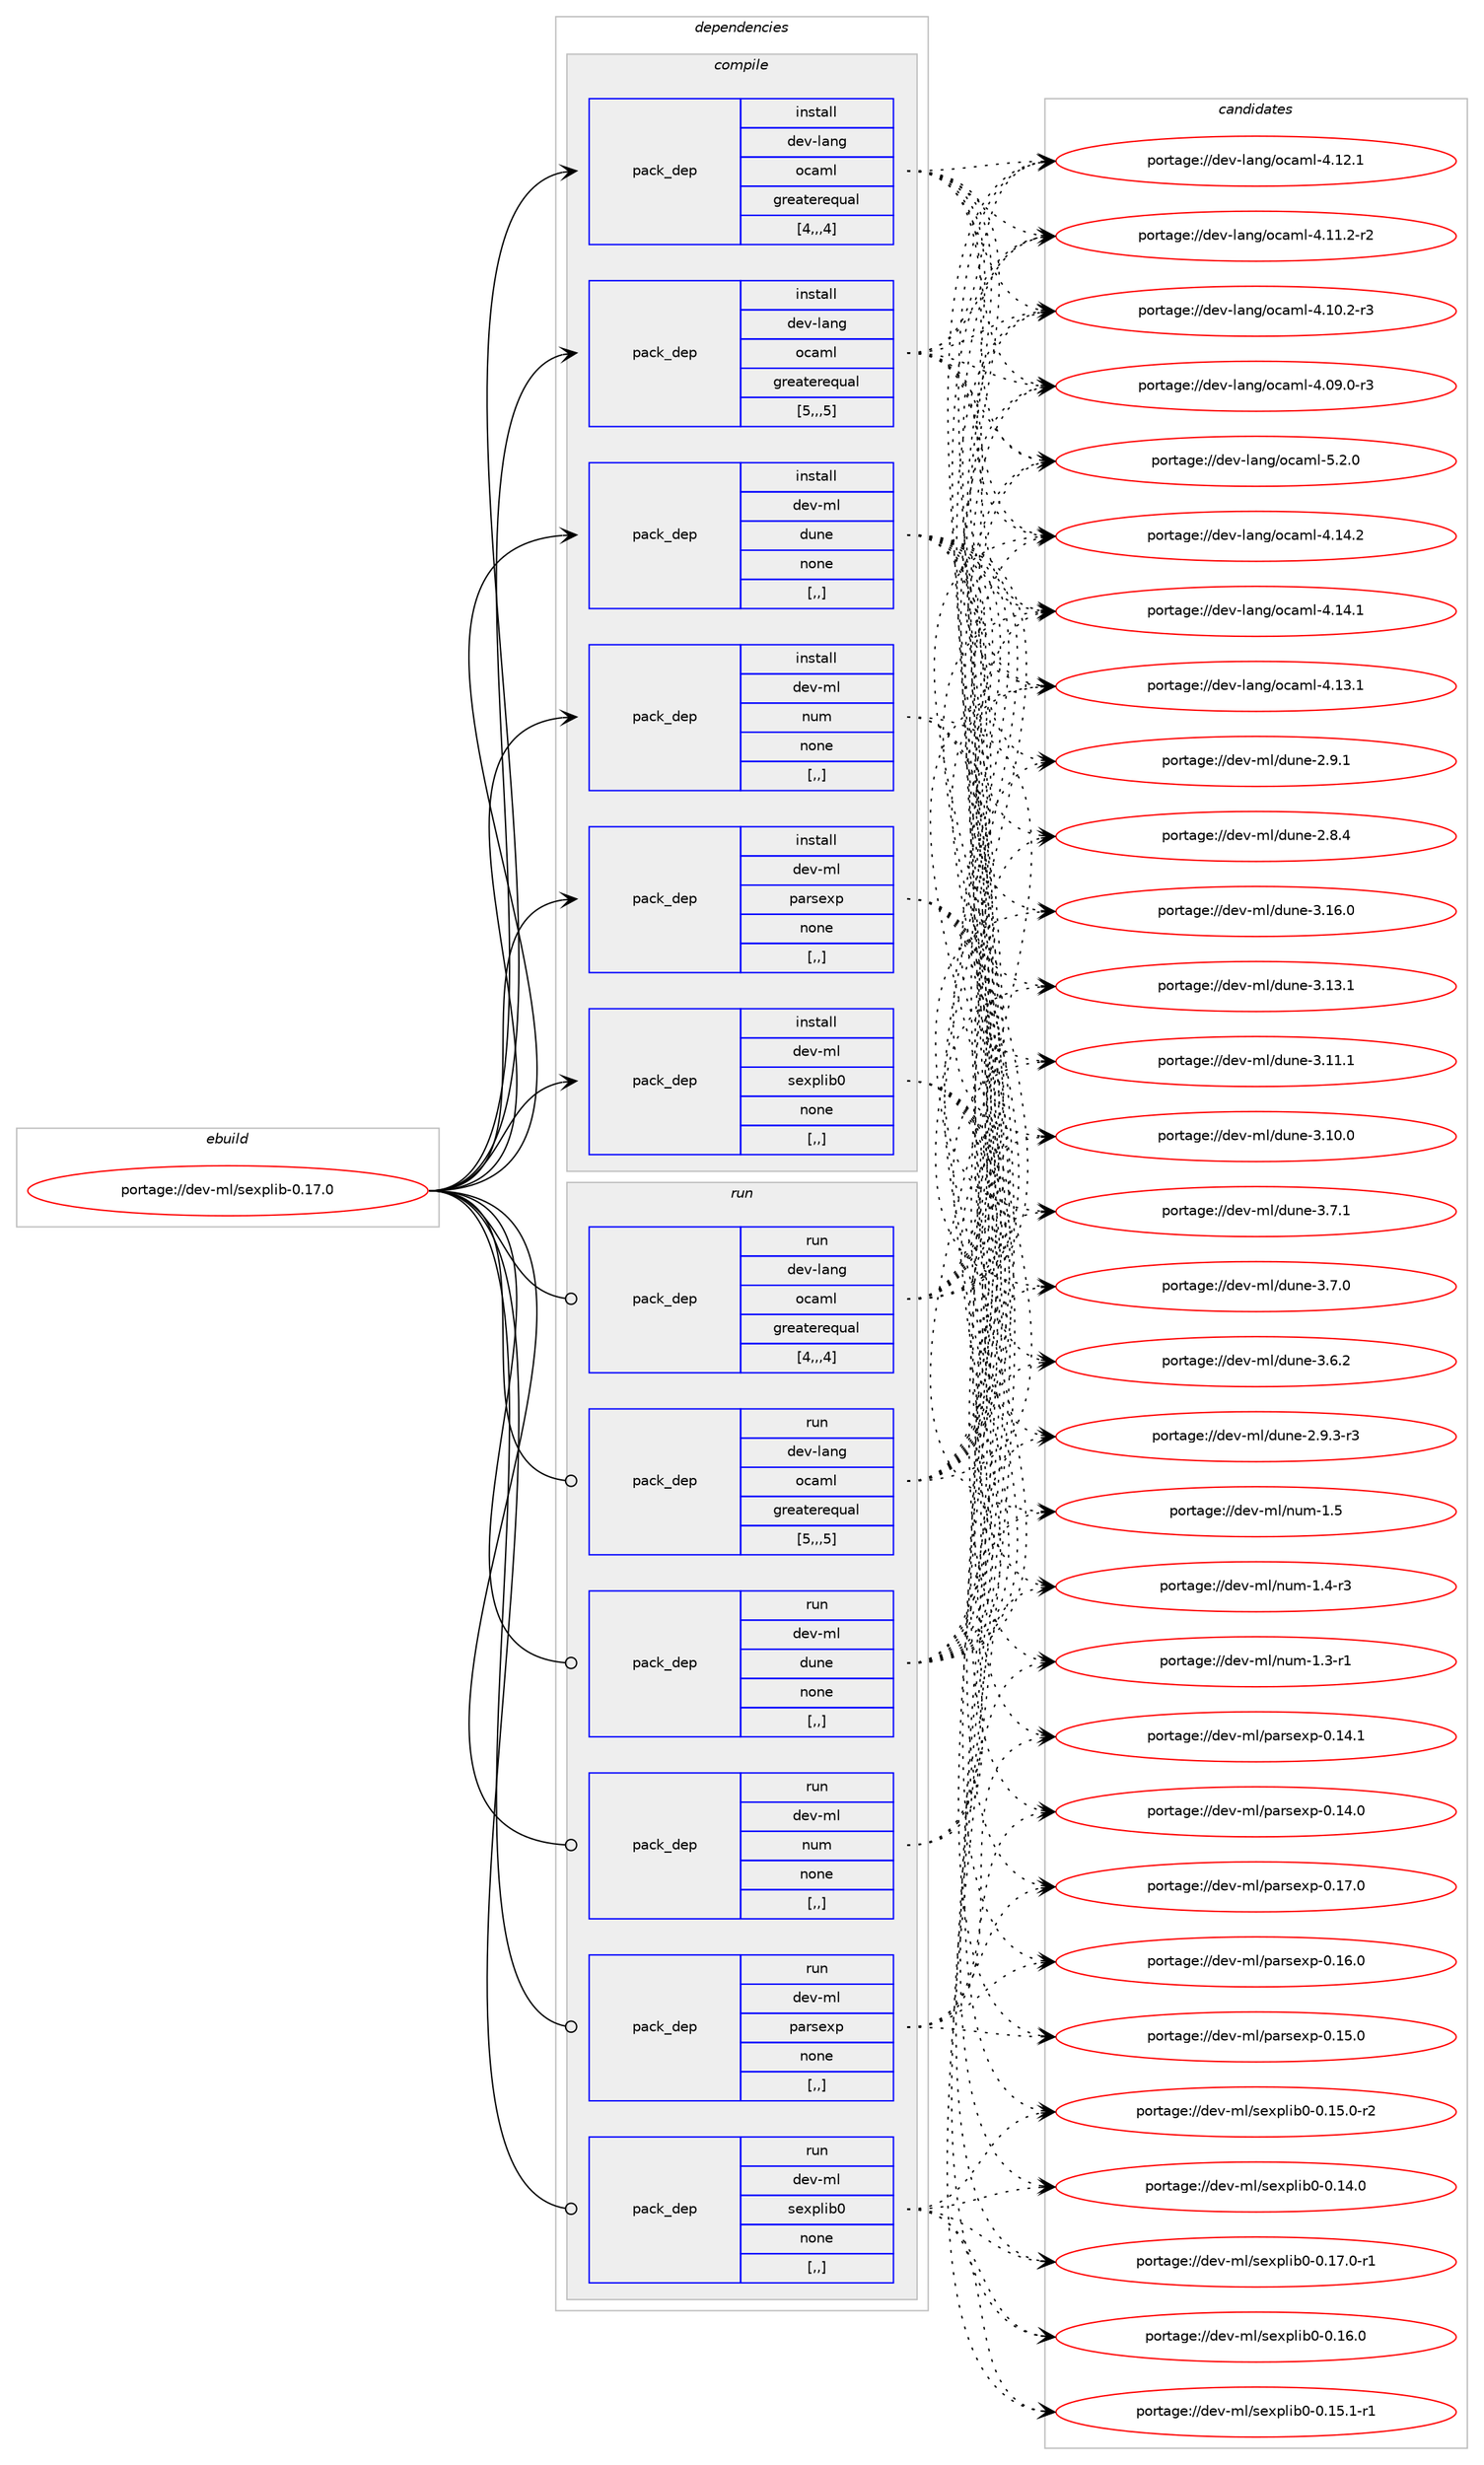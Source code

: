 digraph prolog {

# *************
# Graph options
# *************

newrank=true;
concentrate=true;
compound=true;
graph [rankdir=LR,fontname=Helvetica,fontsize=10,ranksep=1.5];#, ranksep=2.5, nodesep=0.2];
edge  [arrowhead=vee];
node  [fontname=Helvetica,fontsize=10];

# **********
# The ebuild
# **********

subgraph cluster_leftcol {
color=gray;
label=<<i>ebuild</i>>;
id [label="portage://dev-ml/sexplib-0.17.0", color=red, width=4, href="../dev-ml/sexplib-0.17.0.svg"];
}

# ****************
# The dependencies
# ****************

subgraph cluster_midcol {
color=gray;
label=<<i>dependencies</i>>;
subgraph cluster_compile {
fillcolor="#eeeeee";
style=filled;
label=<<i>compile</i>>;
subgraph pack93963 {
dependency124944 [label=<<TABLE BORDER="0" CELLBORDER="1" CELLSPACING="0" CELLPADDING="4" WIDTH="220"><TR><TD ROWSPAN="6" CELLPADDING="30">pack_dep</TD></TR><TR><TD WIDTH="110">install</TD></TR><TR><TD>dev-lang</TD></TR><TR><TD>ocaml</TD></TR><TR><TD>greaterequal</TD></TR><TR><TD>[4,,,4]</TD></TR></TABLE>>, shape=none, color=blue];
}
id:e -> dependency124944:w [weight=20,style="solid",arrowhead="vee"];
subgraph pack93964 {
dependency124945 [label=<<TABLE BORDER="0" CELLBORDER="1" CELLSPACING="0" CELLPADDING="4" WIDTH="220"><TR><TD ROWSPAN="6" CELLPADDING="30">pack_dep</TD></TR><TR><TD WIDTH="110">install</TD></TR><TR><TD>dev-lang</TD></TR><TR><TD>ocaml</TD></TR><TR><TD>greaterequal</TD></TR><TR><TD>[5,,,5]</TD></TR></TABLE>>, shape=none, color=blue];
}
id:e -> dependency124945:w [weight=20,style="solid",arrowhead="vee"];
subgraph pack93965 {
dependency124946 [label=<<TABLE BORDER="0" CELLBORDER="1" CELLSPACING="0" CELLPADDING="4" WIDTH="220"><TR><TD ROWSPAN="6" CELLPADDING="30">pack_dep</TD></TR><TR><TD WIDTH="110">install</TD></TR><TR><TD>dev-ml</TD></TR><TR><TD>dune</TD></TR><TR><TD>none</TD></TR><TR><TD>[,,]</TD></TR></TABLE>>, shape=none, color=blue];
}
id:e -> dependency124946:w [weight=20,style="solid",arrowhead="vee"];
subgraph pack93966 {
dependency124947 [label=<<TABLE BORDER="0" CELLBORDER="1" CELLSPACING="0" CELLPADDING="4" WIDTH="220"><TR><TD ROWSPAN="6" CELLPADDING="30">pack_dep</TD></TR><TR><TD WIDTH="110">install</TD></TR><TR><TD>dev-ml</TD></TR><TR><TD>num</TD></TR><TR><TD>none</TD></TR><TR><TD>[,,]</TD></TR></TABLE>>, shape=none, color=blue];
}
id:e -> dependency124947:w [weight=20,style="solid",arrowhead="vee"];
subgraph pack93967 {
dependency124948 [label=<<TABLE BORDER="0" CELLBORDER="1" CELLSPACING="0" CELLPADDING="4" WIDTH="220"><TR><TD ROWSPAN="6" CELLPADDING="30">pack_dep</TD></TR><TR><TD WIDTH="110">install</TD></TR><TR><TD>dev-ml</TD></TR><TR><TD>parsexp</TD></TR><TR><TD>none</TD></TR><TR><TD>[,,]</TD></TR></TABLE>>, shape=none, color=blue];
}
id:e -> dependency124948:w [weight=20,style="solid",arrowhead="vee"];
subgraph pack93968 {
dependency124949 [label=<<TABLE BORDER="0" CELLBORDER="1" CELLSPACING="0" CELLPADDING="4" WIDTH="220"><TR><TD ROWSPAN="6" CELLPADDING="30">pack_dep</TD></TR><TR><TD WIDTH="110">install</TD></TR><TR><TD>dev-ml</TD></TR><TR><TD>sexplib0</TD></TR><TR><TD>none</TD></TR><TR><TD>[,,]</TD></TR></TABLE>>, shape=none, color=blue];
}
id:e -> dependency124949:w [weight=20,style="solid",arrowhead="vee"];
}
subgraph cluster_compileandrun {
fillcolor="#eeeeee";
style=filled;
label=<<i>compile and run</i>>;
}
subgraph cluster_run {
fillcolor="#eeeeee";
style=filled;
label=<<i>run</i>>;
subgraph pack93969 {
dependency124950 [label=<<TABLE BORDER="0" CELLBORDER="1" CELLSPACING="0" CELLPADDING="4" WIDTH="220"><TR><TD ROWSPAN="6" CELLPADDING="30">pack_dep</TD></TR><TR><TD WIDTH="110">run</TD></TR><TR><TD>dev-lang</TD></TR><TR><TD>ocaml</TD></TR><TR><TD>greaterequal</TD></TR><TR><TD>[4,,,4]</TD></TR></TABLE>>, shape=none, color=blue];
}
id:e -> dependency124950:w [weight=20,style="solid",arrowhead="odot"];
subgraph pack93970 {
dependency124951 [label=<<TABLE BORDER="0" CELLBORDER="1" CELLSPACING="0" CELLPADDING="4" WIDTH="220"><TR><TD ROWSPAN="6" CELLPADDING="30">pack_dep</TD></TR><TR><TD WIDTH="110">run</TD></TR><TR><TD>dev-lang</TD></TR><TR><TD>ocaml</TD></TR><TR><TD>greaterequal</TD></TR><TR><TD>[5,,,5]</TD></TR></TABLE>>, shape=none, color=blue];
}
id:e -> dependency124951:w [weight=20,style="solid",arrowhead="odot"];
subgraph pack93971 {
dependency124952 [label=<<TABLE BORDER="0" CELLBORDER="1" CELLSPACING="0" CELLPADDING="4" WIDTH="220"><TR><TD ROWSPAN="6" CELLPADDING="30">pack_dep</TD></TR><TR><TD WIDTH="110">run</TD></TR><TR><TD>dev-ml</TD></TR><TR><TD>dune</TD></TR><TR><TD>none</TD></TR><TR><TD>[,,]</TD></TR></TABLE>>, shape=none, color=blue];
}
id:e -> dependency124952:w [weight=20,style="solid",arrowhead="odot"];
subgraph pack93972 {
dependency124953 [label=<<TABLE BORDER="0" CELLBORDER="1" CELLSPACING="0" CELLPADDING="4" WIDTH="220"><TR><TD ROWSPAN="6" CELLPADDING="30">pack_dep</TD></TR><TR><TD WIDTH="110">run</TD></TR><TR><TD>dev-ml</TD></TR><TR><TD>num</TD></TR><TR><TD>none</TD></TR><TR><TD>[,,]</TD></TR></TABLE>>, shape=none, color=blue];
}
id:e -> dependency124953:w [weight=20,style="solid",arrowhead="odot"];
subgraph pack93973 {
dependency124954 [label=<<TABLE BORDER="0" CELLBORDER="1" CELLSPACING="0" CELLPADDING="4" WIDTH="220"><TR><TD ROWSPAN="6" CELLPADDING="30">pack_dep</TD></TR><TR><TD WIDTH="110">run</TD></TR><TR><TD>dev-ml</TD></TR><TR><TD>parsexp</TD></TR><TR><TD>none</TD></TR><TR><TD>[,,]</TD></TR></TABLE>>, shape=none, color=blue];
}
id:e -> dependency124954:w [weight=20,style="solid",arrowhead="odot"];
subgraph pack93974 {
dependency124955 [label=<<TABLE BORDER="0" CELLBORDER="1" CELLSPACING="0" CELLPADDING="4" WIDTH="220"><TR><TD ROWSPAN="6" CELLPADDING="30">pack_dep</TD></TR><TR><TD WIDTH="110">run</TD></TR><TR><TD>dev-ml</TD></TR><TR><TD>sexplib0</TD></TR><TR><TD>none</TD></TR><TR><TD>[,,]</TD></TR></TABLE>>, shape=none, color=blue];
}
id:e -> dependency124955:w [weight=20,style="solid",arrowhead="odot"];
}
}

# **************
# The candidates
# **************

subgraph cluster_choices {
rank=same;
color=gray;
label=<<i>candidates</i>>;

subgraph choice93963 {
color=black;
nodesep=1;
choice1001011184510897110103471119997109108455346504648 [label="portage://dev-lang/ocaml-5.2.0", color=red, width=4,href="../dev-lang/ocaml-5.2.0.svg"];
choice100101118451089711010347111999710910845524649524650 [label="portage://dev-lang/ocaml-4.14.2", color=red, width=4,href="../dev-lang/ocaml-4.14.2.svg"];
choice100101118451089711010347111999710910845524649524649 [label="portage://dev-lang/ocaml-4.14.1", color=red, width=4,href="../dev-lang/ocaml-4.14.1.svg"];
choice100101118451089711010347111999710910845524649514649 [label="portage://dev-lang/ocaml-4.13.1", color=red, width=4,href="../dev-lang/ocaml-4.13.1.svg"];
choice100101118451089711010347111999710910845524649504649 [label="portage://dev-lang/ocaml-4.12.1", color=red, width=4,href="../dev-lang/ocaml-4.12.1.svg"];
choice1001011184510897110103471119997109108455246494946504511450 [label="portage://dev-lang/ocaml-4.11.2-r2", color=red, width=4,href="../dev-lang/ocaml-4.11.2-r2.svg"];
choice1001011184510897110103471119997109108455246494846504511451 [label="portage://dev-lang/ocaml-4.10.2-r3", color=red, width=4,href="../dev-lang/ocaml-4.10.2-r3.svg"];
choice1001011184510897110103471119997109108455246485746484511451 [label="portage://dev-lang/ocaml-4.09.0-r3", color=red, width=4,href="../dev-lang/ocaml-4.09.0-r3.svg"];
dependency124944:e -> choice1001011184510897110103471119997109108455346504648:w [style=dotted,weight="100"];
dependency124944:e -> choice100101118451089711010347111999710910845524649524650:w [style=dotted,weight="100"];
dependency124944:e -> choice100101118451089711010347111999710910845524649524649:w [style=dotted,weight="100"];
dependency124944:e -> choice100101118451089711010347111999710910845524649514649:w [style=dotted,weight="100"];
dependency124944:e -> choice100101118451089711010347111999710910845524649504649:w [style=dotted,weight="100"];
dependency124944:e -> choice1001011184510897110103471119997109108455246494946504511450:w [style=dotted,weight="100"];
dependency124944:e -> choice1001011184510897110103471119997109108455246494846504511451:w [style=dotted,weight="100"];
dependency124944:e -> choice1001011184510897110103471119997109108455246485746484511451:w [style=dotted,weight="100"];
}
subgraph choice93964 {
color=black;
nodesep=1;
choice1001011184510897110103471119997109108455346504648 [label="portage://dev-lang/ocaml-5.2.0", color=red, width=4,href="../dev-lang/ocaml-5.2.0.svg"];
choice100101118451089711010347111999710910845524649524650 [label="portage://dev-lang/ocaml-4.14.2", color=red, width=4,href="../dev-lang/ocaml-4.14.2.svg"];
choice100101118451089711010347111999710910845524649524649 [label="portage://dev-lang/ocaml-4.14.1", color=red, width=4,href="../dev-lang/ocaml-4.14.1.svg"];
choice100101118451089711010347111999710910845524649514649 [label="portage://dev-lang/ocaml-4.13.1", color=red, width=4,href="../dev-lang/ocaml-4.13.1.svg"];
choice100101118451089711010347111999710910845524649504649 [label="portage://dev-lang/ocaml-4.12.1", color=red, width=4,href="../dev-lang/ocaml-4.12.1.svg"];
choice1001011184510897110103471119997109108455246494946504511450 [label="portage://dev-lang/ocaml-4.11.2-r2", color=red, width=4,href="../dev-lang/ocaml-4.11.2-r2.svg"];
choice1001011184510897110103471119997109108455246494846504511451 [label="portage://dev-lang/ocaml-4.10.2-r3", color=red, width=4,href="../dev-lang/ocaml-4.10.2-r3.svg"];
choice1001011184510897110103471119997109108455246485746484511451 [label="portage://dev-lang/ocaml-4.09.0-r3", color=red, width=4,href="../dev-lang/ocaml-4.09.0-r3.svg"];
dependency124945:e -> choice1001011184510897110103471119997109108455346504648:w [style=dotted,weight="100"];
dependency124945:e -> choice100101118451089711010347111999710910845524649524650:w [style=dotted,weight="100"];
dependency124945:e -> choice100101118451089711010347111999710910845524649524649:w [style=dotted,weight="100"];
dependency124945:e -> choice100101118451089711010347111999710910845524649514649:w [style=dotted,weight="100"];
dependency124945:e -> choice100101118451089711010347111999710910845524649504649:w [style=dotted,weight="100"];
dependency124945:e -> choice1001011184510897110103471119997109108455246494946504511450:w [style=dotted,weight="100"];
dependency124945:e -> choice1001011184510897110103471119997109108455246494846504511451:w [style=dotted,weight="100"];
dependency124945:e -> choice1001011184510897110103471119997109108455246485746484511451:w [style=dotted,weight="100"];
}
subgraph choice93965 {
color=black;
nodesep=1;
choice100101118451091084710011711010145514649544648 [label="portage://dev-ml/dune-3.16.0", color=red, width=4,href="../dev-ml/dune-3.16.0.svg"];
choice100101118451091084710011711010145514649514649 [label="portage://dev-ml/dune-3.13.1", color=red, width=4,href="../dev-ml/dune-3.13.1.svg"];
choice100101118451091084710011711010145514649494649 [label="portage://dev-ml/dune-3.11.1", color=red, width=4,href="../dev-ml/dune-3.11.1.svg"];
choice100101118451091084710011711010145514649484648 [label="portage://dev-ml/dune-3.10.0", color=red, width=4,href="../dev-ml/dune-3.10.0.svg"];
choice1001011184510910847100117110101455146554649 [label="portage://dev-ml/dune-3.7.1", color=red, width=4,href="../dev-ml/dune-3.7.1.svg"];
choice1001011184510910847100117110101455146554648 [label="portage://dev-ml/dune-3.7.0", color=red, width=4,href="../dev-ml/dune-3.7.0.svg"];
choice1001011184510910847100117110101455146544650 [label="portage://dev-ml/dune-3.6.2", color=red, width=4,href="../dev-ml/dune-3.6.2.svg"];
choice10010111845109108471001171101014550465746514511451 [label="portage://dev-ml/dune-2.9.3-r3", color=red, width=4,href="../dev-ml/dune-2.9.3-r3.svg"];
choice1001011184510910847100117110101455046574649 [label="portage://dev-ml/dune-2.9.1", color=red, width=4,href="../dev-ml/dune-2.9.1.svg"];
choice1001011184510910847100117110101455046564652 [label="portage://dev-ml/dune-2.8.4", color=red, width=4,href="../dev-ml/dune-2.8.4.svg"];
dependency124946:e -> choice100101118451091084710011711010145514649544648:w [style=dotted,weight="100"];
dependency124946:e -> choice100101118451091084710011711010145514649514649:w [style=dotted,weight="100"];
dependency124946:e -> choice100101118451091084710011711010145514649494649:w [style=dotted,weight="100"];
dependency124946:e -> choice100101118451091084710011711010145514649484648:w [style=dotted,weight="100"];
dependency124946:e -> choice1001011184510910847100117110101455146554649:w [style=dotted,weight="100"];
dependency124946:e -> choice1001011184510910847100117110101455146554648:w [style=dotted,weight="100"];
dependency124946:e -> choice1001011184510910847100117110101455146544650:w [style=dotted,weight="100"];
dependency124946:e -> choice10010111845109108471001171101014550465746514511451:w [style=dotted,weight="100"];
dependency124946:e -> choice1001011184510910847100117110101455046574649:w [style=dotted,weight="100"];
dependency124946:e -> choice1001011184510910847100117110101455046564652:w [style=dotted,weight="100"];
}
subgraph choice93966 {
color=black;
nodesep=1;
choice100101118451091084711011710945494653 [label="portage://dev-ml/num-1.5", color=red, width=4,href="../dev-ml/num-1.5.svg"];
choice1001011184510910847110117109454946524511451 [label="portage://dev-ml/num-1.4-r3", color=red, width=4,href="../dev-ml/num-1.4-r3.svg"];
choice1001011184510910847110117109454946514511449 [label="portage://dev-ml/num-1.3-r1", color=red, width=4,href="../dev-ml/num-1.3-r1.svg"];
dependency124947:e -> choice100101118451091084711011710945494653:w [style=dotted,weight="100"];
dependency124947:e -> choice1001011184510910847110117109454946524511451:w [style=dotted,weight="100"];
dependency124947:e -> choice1001011184510910847110117109454946514511449:w [style=dotted,weight="100"];
}
subgraph choice93967 {
color=black;
nodesep=1;
choice10010111845109108471129711411510112011245484649554648 [label="portage://dev-ml/parsexp-0.17.0", color=red, width=4,href="../dev-ml/parsexp-0.17.0.svg"];
choice10010111845109108471129711411510112011245484649544648 [label="portage://dev-ml/parsexp-0.16.0", color=red, width=4,href="../dev-ml/parsexp-0.16.0.svg"];
choice10010111845109108471129711411510112011245484649534648 [label="portage://dev-ml/parsexp-0.15.0", color=red, width=4,href="../dev-ml/parsexp-0.15.0.svg"];
choice10010111845109108471129711411510112011245484649524649 [label="portage://dev-ml/parsexp-0.14.1", color=red, width=4,href="../dev-ml/parsexp-0.14.1.svg"];
choice10010111845109108471129711411510112011245484649524648 [label="portage://dev-ml/parsexp-0.14.0", color=red, width=4,href="../dev-ml/parsexp-0.14.0.svg"];
dependency124948:e -> choice10010111845109108471129711411510112011245484649554648:w [style=dotted,weight="100"];
dependency124948:e -> choice10010111845109108471129711411510112011245484649544648:w [style=dotted,weight="100"];
dependency124948:e -> choice10010111845109108471129711411510112011245484649534648:w [style=dotted,weight="100"];
dependency124948:e -> choice10010111845109108471129711411510112011245484649524649:w [style=dotted,weight="100"];
dependency124948:e -> choice10010111845109108471129711411510112011245484649524648:w [style=dotted,weight="100"];
}
subgraph choice93968 {
color=black;
nodesep=1;
choice10010111845109108471151011201121081059848454846495546484511449 [label="portage://dev-ml/sexplib0-0.17.0-r1", color=red, width=4,href="../dev-ml/sexplib0-0.17.0-r1.svg"];
choice1001011184510910847115101120112108105984845484649544648 [label="portage://dev-ml/sexplib0-0.16.0", color=red, width=4,href="../dev-ml/sexplib0-0.16.0.svg"];
choice10010111845109108471151011201121081059848454846495346494511449 [label="portage://dev-ml/sexplib0-0.15.1-r1", color=red, width=4,href="../dev-ml/sexplib0-0.15.1-r1.svg"];
choice10010111845109108471151011201121081059848454846495346484511450 [label="portage://dev-ml/sexplib0-0.15.0-r2", color=red, width=4,href="../dev-ml/sexplib0-0.15.0-r2.svg"];
choice1001011184510910847115101120112108105984845484649524648 [label="portage://dev-ml/sexplib0-0.14.0", color=red, width=4,href="../dev-ml/sexplib0-0.14.0.svg"];
dependency124949:e -> choice10010111845109108471151011201121081059848454846495546484511449:w [style=dotted,weight="100"];
dependency124949:e -> choice1001011184510910847115101120112108105984845484649544648:w [style=dotted,weight="100"];
dependency124949:e -> choice10010111845109108471151011201121081059848454846495346494511449:w [style=dotted,weight="100"];
dependency124949:e -> choice10010111845109108471151011201121081059848454846495346484511450:w [style=dotted,weight="100"];
dependency124949:e -> choice1001011184510910847115101120112108105984845484649524648:w [style=dotted,weight="100"];
}
subgraph choice93969 {
color=black;
nodesep=1;
choice1001011184510897110103471119997109108455346504648 [label="portage://dev-lang/ocaml-5.2.0", color=red, width=4,href="../dev-lang/ocaml-5.2.0.svg"];
choice100101118451089711010347111999710910845524649524650 [label="portage://dev-lang/ocaml-4.14.2", color=red, width=4,href="../dev-lang/ocaml-4.14.2.svg"];
choice100101118451089711010347111999710910845524649524649 [label="portage://dev-lang/ocaml-4.14.1", color=red, width=4,href="../dev-lang/ocaml-4.14.1.svg"];
choice100101118451089711010347111999710910845524649514649 [label="portage://dev-lang/ocaml-4.13.1", color=red, width=4,href="../dev-lang/ocaml-4.13.1.svg"];
choice100101118451089711010347111999710910845524649504649 [label="portage://dev-lang/ocaml-4.12.1", color=red, width=4,href="../dev-lang/ocaml-4.12.1.svg"];
choice1001011184510897110103471119997109108455246494946504511450 [label="portage://dev-lang/ocaml-4.11.2-r2", color=red, width=4,href="../dev-lang/ocaml-4.11.2-r2.svg"];
choice1001011184510897110103471119997109108455246494846504511451 [label="portage://dev-lang/ocaml-4.10.2-r3", color=red, width=4,href="../dev-lang/ocaml-4.10.2-r3.svg"];
choice1001011184510897110103471119997109108455246485746484511451 [label="portage://dev-lang/ocaml-4.09.0-r3", color=red, width=4,href="../dev-lang/ocaml-4.09.0-r3.svg"];
dependency124950:e -> choice1001011184510897110103471119997109108455346504648:w [style=dotted,weight="100"];
dependency124950:e -> choice100101118451089711010347111999710910845524649524650:w [style=dotted,weight="100"];
dependency124950:e -> choice100101118451089711010347111999710910845524649524649:w [style=dotted,weight="100"];
dependency124950:e -> choice100101118451089711010347111999710910845524649514649:w [style=dotted,weight="100"];
dependency124950:e -> choice100101118451089711010347111999710910845524649504649:w [style=dotted,weight="100"];
dependency124950:e -> choice1001011184510897110103471119997109108455246494946504511450:w [style=dotted,weight="100"];
dependency124950:e -> choice1001011184510897110103471119997109108455246494846504511451:w [style=dotted,weight="100"];
dependency124950:e -> choice1001011184510897110103471119997109108455246485746484511451:w [style=dotted,weight="100"];
}
subgraph choice93970 {
color=black;
nodesep=1;
choice1001011184510897110103471119997109108455346504648 [label="portage://dev-lang/ocaml-5.2.0", color=red, width=4,href="../dev-lang/ocaml-5.2.0.svg"];
choice100101118451089711010347111999710910845524649524650 [label="portage://dev-lang/ocaml-4.14.2", color=red, width=4,href="../dev-lang/ocaml-4.14.2.svg"];
choice100101118451089711010347111999710910845524649524649 [label="portage://dev-lang/ocaml-4.14.1", color=red, width=4,href="../dev-lang/ocaml-4.14.1.svg"];
choice100101118451089711010347111999710910845524649514649 [label="portage://dev-lang/ocaml-4.13.1", color=red, width=4,href="../dev-lang/ocaml-4.13.1.svg"];
choice100101118451089711010347111999710910845524649504649 [label="portage://dev-lang/ocaml-4.12.1", color=red, width=4,href="../dev-lang/ocaml-4.12.1.svg"];
choice1001011184510897110103471119997109108455246494946504511450 [label="portage://dev-lang/ocaml-4.11.2-r2", color=red, width=4,href="../dev-lang/ocaml-4.11.2-r2.svg"];
choice1001011184510897110103471119997109108455246494846504511451 [label="portage://dev-lang/ocaml-4.10.2-r3", color=red, width=4,href="../dev-lang/ocaml-4.10.2-r3.svg"];
choice1001011184510897110103471119997109108455246485746484511451 [label="portage://dev-lang/ocaml-4.09.0-r3", color=red, width=4,href="../dev-lang/ocaml-4.09.0-r3.svg"];
dependency124951:e -> choice1001011184510897110103471119997109108455346504648:w [style=dotted,weight="100"];
dependency124951:e -> choice100101118451089711010347111999710910845524649524650:w [style=dotted,weight="100"];
dependency124951:e -> choice100101118451089711010347111999710910845524649524649:w [style=dotted,weight="100"];
dependency124951:e -> choice100101118451089711010347111999710910845524649514649:w [style=dotted,weight="100"];
dependency124951:e -> choice100101118451089711010347111999710910845524649504649:w [style=dotted,weight="100"];
dependency124951:e -> choice1001011184510897110103471119997109108455246494946504511450:w [style=dotted,weight="100"];
dependency124951:e -> choice1001011184510897110103471119997109108455246494846504511451:w [style=dotted,weight="100"];
dependency124951:e -> choice1001011184510897110103471119997109108455246485746484511451:w [style=dotted,weight="100"];
}
subgraph choice93971 {
color=black;
nodesep=1;
choice100101118451091084710011711010145514649544648 [label="portage://dev-ml/dune-3.16.0", color=red, width=4,href="../dev-ml/dune-3.16.0.svg"];
choice100101118451091084710011711010145514649514649 [label="portage://dev-ml/dune-3.13.1", color=red, width=4,href="../dev-ml/dune-3.13.1.svg"];
choice100101118451091084710011711010145514649494649 [label="portage://dev-ml/dune-3.11.1", color=red, width=4,href="../dev-ml/dune-3.11.1.svg"];
choice100101118451091084710011711010145514649484648 [label="portage://dev-ml/dune-3.10.0", color=red, width=4,href="../dev-ml/dune-3.10.0.svg"];
choice1001011184510910847100117110101455146554649 [label="portage://dev-ml/dune-3.7.1", color=red, width=4,href="../dev-ml/dune-3.7.1.svg"];
choice1001011184510910847100117110101455146554648 [label="portage://dev-ml/dune-3.7.0", color=red, width=4,href="../dev-ml/dune-3.7.0.svg"];
choice1001011184510910847100117110101455146544650 [label="portage://dev-ml/dune-3.6.2", color=red, width=4,href="../dev-ml/dune-3.6.2.svg"];
choice10010111845109108471001171101014550465746514511451 [label="portage://dev-ml/dune-2.9.3-r3", color=red, width=4,href="../dev-ml/dune-2.9.3-r3.svg"];
choice1001011184510910847100117110101455046574649 [label="portage://dev-ml/dune-2.9.1", color=red, width=4,href="../dev-ml/dune-2.9.1.svg"];
choice1001011184510910847100117110101455046564652 [label="portage://dev-ml/dune-2.8.4", color=red, width=4,href="../dev-ml/dune-2.8.4.svg"];
dependency124952:e -> choice100101118451091084710011711010145514649544648:w [style=dotted,weight="100"];
dependency124952:e -> choice100101118451091084710011711010145514649514649:w [style=dotted,weight="100"];
dependency124952:e -> choice100101118451091084710011711010145514649494649:w [style=dotted,weight="100"];
dependency124952:e -> choice100101118451091084710011711010145514649484648:w [style=dotted,weight="100"];
dependency124952:e -> choice1001011184510910847100117110101455146554649:w [style=dotted,weight="100"];
dependency124952:e -> choice1001011184510910847100117110101455146554648:w [style=dotted,weight="100"];
dependency124952:e -> choice1001011184510910847100117110101455146544650:w [style=dotted,weight="100"];
dependency124952:e -> choice10010111845109108471001171101014550465746514511451:w [style=dotted,weight="100"];
dependency124952:e -> choice1001011184510910847100117110101455046574649:w [style=dotted,weight="100"];
dependency124952:e -> choice1001011184510910847100117110101455046564652:w [style=dotted,weight="100"];
}
subgraph choice93972 {
color=black;
nodesep=1;
choice100101118451091084711011710945494653 [label="portage://dev-ml/num-1.5", color=red, width=4,href="../dev-ml/num-1.5.svg"];
choice1001011184510910847110117109454946524511451 [label="portage://dev-ml/num-1.4-r3", color=red, width=4,href="../dev-ml/num-1.4-r3.svg"];
choice1001011184510910847110117109454946514511449 [label="portage://dev-ml/num-1.3-r1", color=red, width=4,href="../dev-ml/num-1.3-r1.svg"];
dependency124953:e -> choice100101118451091084711011710945494653:w [style=dotted,weight="100"];
dependency124953:e -> choice1001011184510910847110117109454946524511451:w [style=dotted,weight="100"];
dependency124953:e -> choice1001011184510910847110117109454946514511449:w [style=dotted,weight="100"];
}
subgraph choice93973 {
color=black;
nodesep=1;
choice10010111845109108471129711411510112011245484649554648 [label="portage://dev-ml/parsexp-0.17.0", color=red, width=4,href="../dev-ml/parsexp-0.17.0.svg"];
choice10010111845109108471129711411510112011245484649544648 [label="portage://dev-ml/parsexp-0.16.0", color=red, width=4,href="../dev-ml/parsexp-0.16.0.svg"];
choice10010111845109108471129711411510112011245484649534648 [label="portage://dev-ml/parsexp-0.15.0", color=red, width=4,href="../dev-ml/parsexp-0.15.0.svg"];
choice10010111845109108471129711411510112011245484649524649 [label="portage://dev-ml/parsexp-0.14.1", color=red, width=4,href="../dev-ml/parsexp-0.14.1.svg"];
choice10010111845109108471129711411510112011245484649524648 [label="portage://dev-ml/parsexp-0.14.0", color=red, width=4,href="../dev-ml/parsexp-0.14.0.svg"];
dependency124954:e -> choice10010111845109108471129711411510112011245484649554648:w [style=dotted,weight="100"];
dependency124954:e -> choice10010111845109108471129711411510112011245484649544648:w [style=dotted,weight="100"];
dependency124954:e -> choice10010111845109108471129711411510112011245484649534648:w [style=dotted,weight="100"];
dependency124954:e -> choice10010111845109108471129711411510112011245484649524649:w [style=dotted,weight="100"];
dependency124954:e -> choice10010111845109108471129711411510112011245484649524648:w [style=dotted,weight="100"];
}
subgraph choice93974 {
color=black;
nodesep=1;
choice10010111845109108471151011201121081059848454846495546484511449 [label="portage://dev-ml/sexplib0-0.17.0-r1", color=red, width=4,href="../dev-ml/sexplib0-0.17.0-r1.svg"];
choice1001011184510910847115101120112108105984845484649544648 [label="portage://dev-ml/sexplib0-0.16.0", color=red, width=4,href="../dev-ml/sexplib0-0.16.0.svg"];
choice10010111845109108471151011201121081059848454846495346494511449 [label="portage://dev-ml/sexplib0-0.15.1-r1", color=red, width=4,href="../dev-ml/sexplib0-0.15.1-r1.svg"];
choice10010111845109108471151011201121081059848454846495346484511450 [label="portage://dev-ml/sexplib0-0.15.0-r2", color=red, width=4,href="../dev-ml/sexplib0-0.15.0-r2.svg"];
choice1001011184510910847115101120112108105984845484649524648 [label="portage://dev-ml/sexplib0-0.14.0", color=red, width=4,href="../dev-ml/sexplib0-0.14.0.svg"];
dependency124955:e -> choice10010111845109108471151011201121081059848454846495546484511449:w [style=dotted,weight="100"];
dependency124955:e -> choice1001011184510910847115101120112108105984845484649544648:w [style=dotted,weight="100"];
dependency124955:e -> choice10010111845109108471151011201121081059848454846495346494511449:w [style=dotted,weight="100"];
dependency124955:e -> choice10010111845109108471151011201121081059848454846495346484511450:w [style=dotted,weight="100"];
dependency124955:e -> choice1001011184510910847115101120112108105984845484649524648:w [style=dotted,weight="100"];
}
}

}
